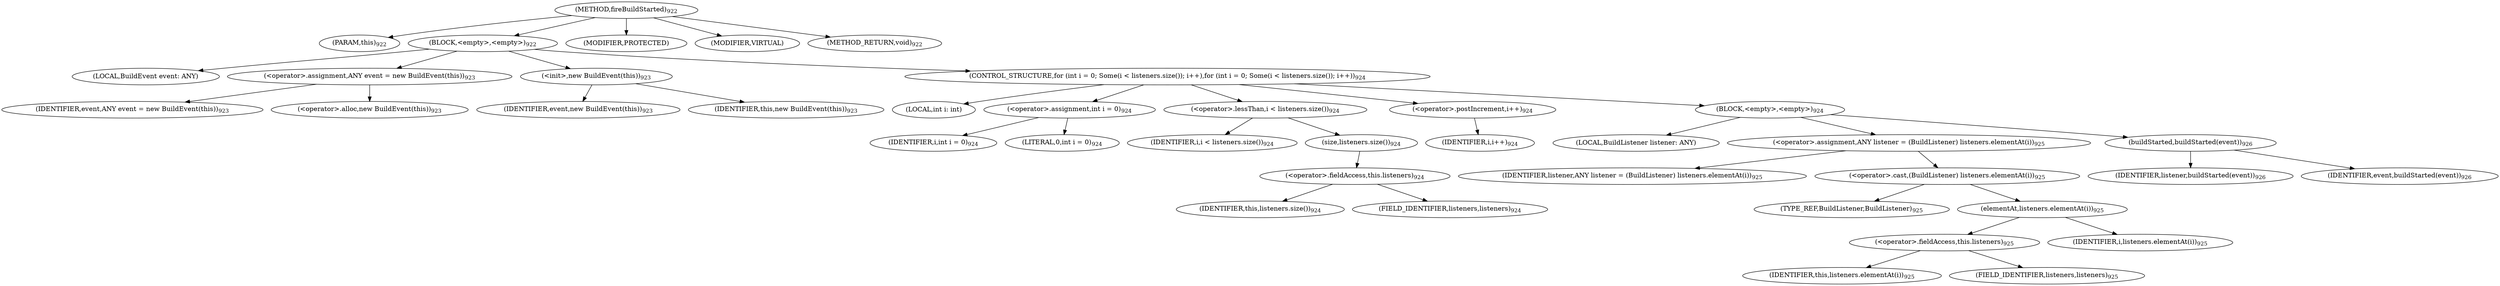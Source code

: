 digraph "fireBuildStarted" {  
"2401" [label = <(METHOD,fireBuildStarted)<SUB>922</SUB>> ]
"113" [label = <(PARAM,this)<SUB>922</SUB>> ]
"2402" [label = <(BLOCK,&lt;empty&gt;,&lt;empty&gt;)<SUB>922</SUB>> ]
"115" [label = <(LOCAL,BuildEvent event: ANY)> ]
"2403" [label = <(&lt;operator&gt;.assignment,ANY event = new BuildEvent(this))<SUB>923</SUB>> ]
"2404" [label = <(IDENTIFIER,event,ANY event = new BuildEvent(this))<SUB>923</SUB>> ]
"2405" [label = <(&lt;operator&gt;.alloc,new BuildEvent(this))<SUB>923</SUB>> ]
"2406" [label = <(&lt;init&gt;,new BuildEvent(this))<SUB>923</SUB>> ]
"114" [label = <(IDENTIFIER,event,new BuildEvent(this))<SUB>923</SUB>> ]
"112" [label = <(IDENTIFIER,this,new BuildEvent(this))<SUB>923</SUB>> ]
"2407" [label = <(CONTROL_STRUCTURE,for (int i = 0; Some(i &lt; listeners.size()); i++),for (int i = 0; Some(i &lt; listeners.size()); i++))<SUB>924</SUB>> ]
"2408" [label = <(LOCAL,int i: int)> ]
"2409" [label = <(&lt;operator&gt;.assignment,int i = 0)<SUB>924</SUB>> ]
"2410" [label = <(IDENTIFIER,i,int i = 0)<SUB>924</SUB>> ]
"2411" [label = <(LITERAL,0,int i = 0)<SUB>924</SUB>> ]
"2412" [label = <(&lt;operator&gt;.lessThan,i &lt; listeners.size())<SUB>924</SUB>> ]
"2413" [label = <(IDENTIFIER,i,i &lt; listeners.size())<SUB>924</SUB>> ]
"2414" [label = <(size,listeners.size())<SUB>924</SUB>> ]
"2415" [label = <(&lt;operator&gt;.fieldAccess,this.listeners)<SUB>924</SUB>> ]
"2416" [label = <(IDENTIFIER,this,listeners.size())<SUB>924</SUB>> ]
"2417" [label = <(FIELD_IDENTIFIER,listeners,listeners)<SUB>924</SUB>> ]
"2418" [label = <(&lt;operator&gt;.postIncrement,i++)<SUB>924</SUB>> ]
"2419" [label = <(IDENTIFIER,i,i++)<SUB>924</SUB>> ]
"2420" [label = <(BLOCK,&lt;empty&gt;,&lt;empty&gt;)<SUB>924</SUB>> ]
"2421" [label = <(LOCAL,BuildListener listener: ANY)> ]
"2422" [label = <(&lt;operator&gt;.assignment,ANY listener = (BuildListener) listeners.elementAt(i))<SUB>925</SUB>> ]
"2423" [label = <(IDENTIFIER,listener,ANY listener = (BuildListener) listeners.elementAt(i))<SUB>925</SUB>> ]
"2424" [label = <(&lt;operator&gt;.cast,(BuildListener) listeners.elementAt(i))<SUB>925</SUB>> ]
"2425" [label = <(TYPE_REF,BuildListener,BuildListener)<SUB>925</SUB>> ]
"2426" [label = <(elementAt,listeners.elementAt(i))<SUB>925</SUB>> ]
"2427" [label = <(&lt;operator&gt;.fieldAccess,this.listeners)<SUB>925</SUB>> ]
"2428" [label = <(IDENTIFIER,this,listeners.elementAt(i))<SUB>925</SUB>> ]
"2429" [label = <(FIELD_IDENTIFIER,listeners,listeners)<SUB>925</SUB>> ]
"2430" [label = <(IDENTIFIER,i,listeners.elementAt(i))<SUB>925</SUB>> ]
"2431" [label = <(buildStarted,buildStarted(event))<SUB>926</SUB>> ]
"2432" [label = <(IDENTIFIER,listener,buildStarted(event))<SUB>926</SUB>> ]
"2433" [label = <(IDENTIFIER,event,buildStarted(event))<SUB>926</SUB>> ]
"2434" [label = <(MODIFIER,PROTECTED)> ]
"2435" [label = <(MODIFIER,VIRTUAL)> ]
"2436" [label = <(METHOD_RETURN,void)<SUB>922</SUB>> ]
  "2401" -> "113" 
  "2401" -> "2402" 
  "2401" -> "2434" 
  "2401" -> "2435" 
  "2401" -> "2436" 
  "2402" -> "115" 
  "2402" -> "2403" 
  "2402" -> "2406" 
  "2402" -> "2407" 
  "2403" -> "2404" 
  "2403" -> "2405" 
  "2406" -> "114" 
  "2406" -> "112" 
  "2407" -> "2408" 
  "2407" -> "2409" 
  "2407" -> "2412" 
  "2407" -> "2418" 
  "2407" -> "2420" 
  "2409" -> "2410" 
  "2409" -> "2411" 
  "2412" -> "2413" 
  "2412" -> "2414" 
  "2414" -> "2415" 
  "2415" -> "2416" 
  "2415" -> "2417" 
  "2418" -> "2419" 
  "2420" -> "2421" 
  "2420" -> "2422" 
  "2420" -> "2431" 
  "2422" -> "2423" 
  "2422" -> "2424" 
  "2424" -> "2425" 
  "2424" -> "2426" 
  "2426" -> "2427" 
  "2426" -> "2430" 
  "2427" -> "2428" 
  "2427" -> "2429" 
  "2431" -> "2432" 
  "2431" -> "2433" 
}

